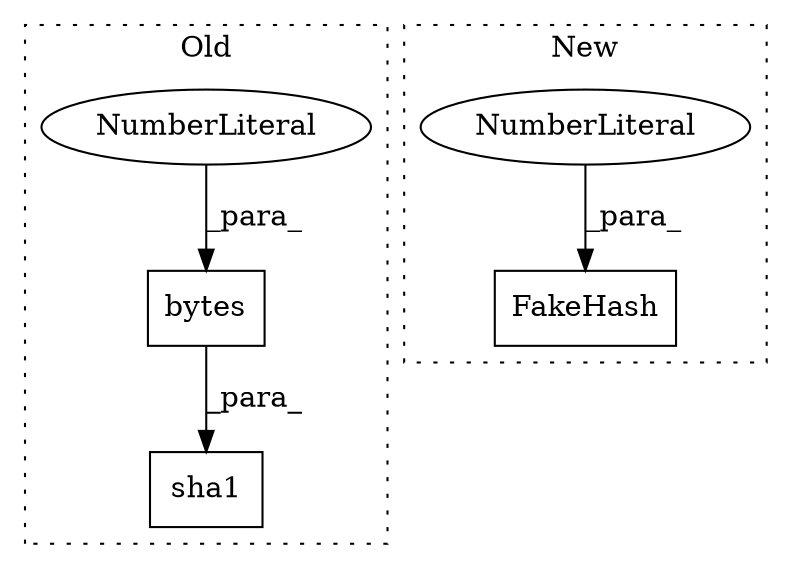 digraph G {
subgraph cluster0 {
1 [label="bytes" a="32" s="2259,2268" l="6,1" shape="box"];
3 [label="sha1" a="32" s="2254,2269" l="5,1" shape="box"];
4 [label="NumberLiteral" a="34" s="2265" l="3" shape="ellipse"];
label = "Old";
style="dotted";
}
subgraph cluster1 {
2 [label="FakeHash" a="32" s="2869,2880" l="9,1" shape="box"];
5 [label="NumberLiteral" a="34" s="2878" l="2" shape="ellipse"];
label = "New";
style="dotted";
}
1 -> 3 [label="_para_"];
4 -> 1 [label="_para_"];
5 -> 2 [label="_para_"];
}